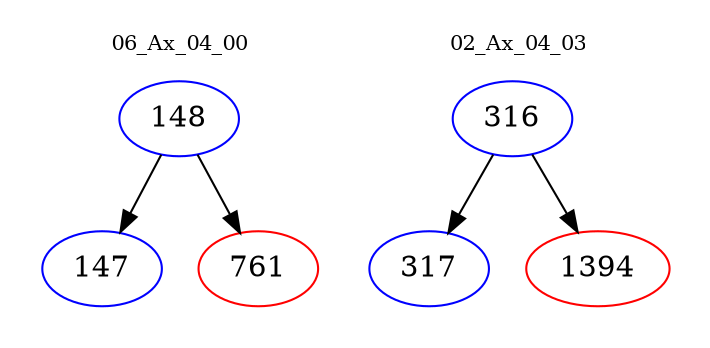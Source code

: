 digraph{
subgraph cluster_0 {
color = white
label = "06_Ax_04_00";
fontsize=10;
T0_148 [label="148", color="blue"]
T0_148 -> T0_147 [color="black"]
T0_147 [label="147", color="blue"]
T0_148 -> T0_761 [color="black"]
T0_761 [label="761", color="red"]
}
subgraph cluster_1 {
color = white
label = "02_Ax_04_03";
fontsize=10;
T1_316 [label="316", color="blue"]
T1_316 -> T1_317 [color="black"]
T1_317 [label="317", color="blue"]
T1_316 -> T1_1394 [color="black"]
T1_1394 [label="1394", color="red"]
}
}
